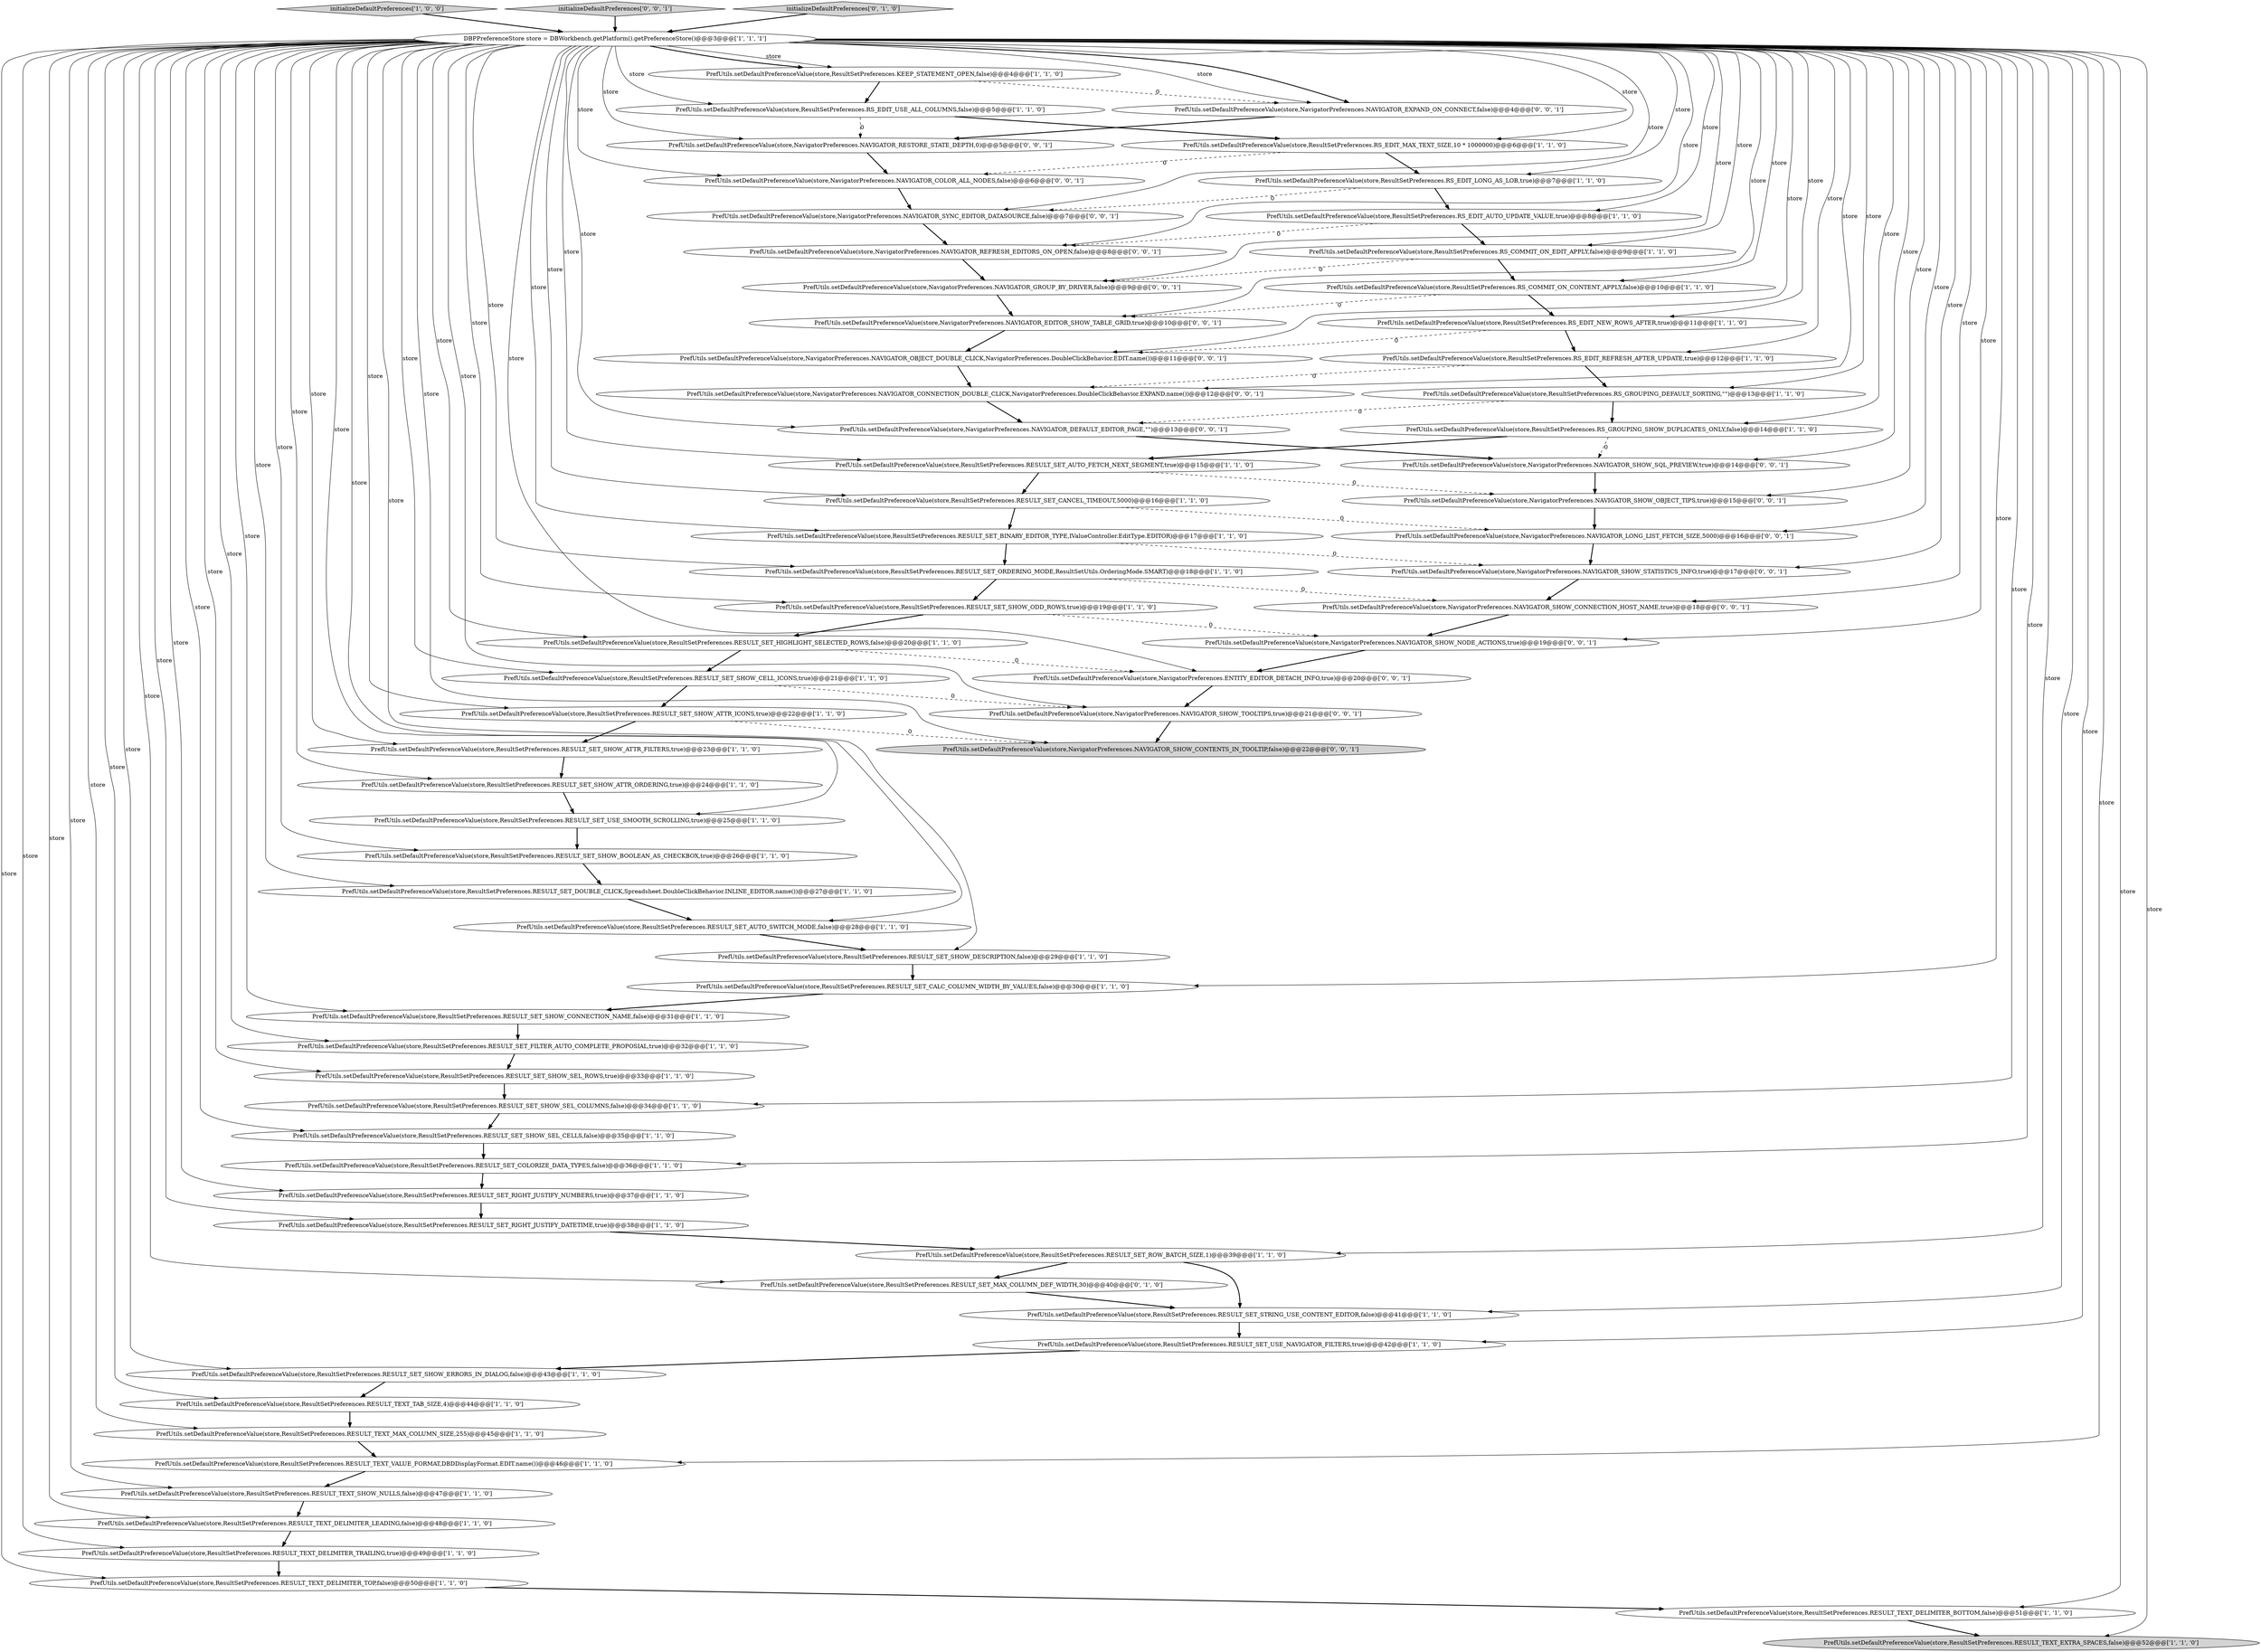 digraph {
26 [style = filled, label = "PrefUtils.setDefaultPreferenceValue(store,ResultSetPreferences.RS_EDIT_NEW_ROWS_AFTER,true)@@@11@@@['1', '1', '0']", fillcolor = white, shape = ellipse image = "AAA0AAABBB1BBB"];
65 [style = filled, label = "PrefUtils.setDefaultPreferenceValue(store,NavigatorPreferences.NAVIGATOR_RESTORE_STATE_DEPTH,0)@@@5@@@['0', '0', '1']", fillcolor = white, shape = ellipse image = "AAA0AAABBB3BBB"];
32 [style = filled, label = "PrefUtils.setDefaultPreferenceValue(store,ResultSetPreferences.RESULT_SET_CALC_COLUMN_WIDTH_BY_VALUES,false)@@@30@@@['1', '1', '0']", fillcolor = white, shape = ellipse image = "AAA0AAABBB1BBB"];
35 [style = filled, label = "PrefUtils.setDefaultPreferenceValue(store,ResultSetPreferences.RESULT_SET_CANCEL_TIMEOUT,5000)@@@16@@@['1', '1', '0']", fillcolor = white, shape = ellipse image = "AAA0AAABBB1BBB"];
60 [style = filled, label = "PrefUtils.setDefaultPreferenceValue(store,NavigatorPreferences.NAVIGATOR_DEFAULT_EDITOR_PAGE,\"\")@@@13@@@['0', '0', '1']", fillcolor = white, shape = ellipse image = "AAA0AAABBB3BBB"];
33 [style = filled, label = "PrefUtils.setDefaultPreferenceValue(store,ResultSetPreferences.RESULT_TEXT_DELIMITER_TOP,false)@@@50@@@['1', '1', '0']", fillcolor = white, shape = ellipse image = "AAA0AAABBB1BBB"];
0 [style = filled, label = "PrefUtils.setDefaultPreferenceValue(store,ResultSetPreferences.RESULT_TEXT_VALUE_FORMAT,DBDDisplayFormat.EDIT.name())@@@46@@@['1', '1', '0']", fillcolor = white, shape = ellipse image = "AAA0AAABBB1BBB"];
3 [style = filled, label = "PrefUtils.setDefaultPreferenceValue(store,ResultSetPreferences.RS_COMMIT_ON_CONTENT_APPLY,false)@@@10@@@['1', '1', '0']", fillcolor = white, shape = ellipse image = "AAA0AAABBB1BBB"];
11 [style = filled, label = "PrefUtils.setDefaultPreferenceValue(store,ResultSetPreferences.RESULT_SET_COLORIZE_DATA_TYPES,false)@@@36@@@['1', '1', '0']", fillcolor = white, shape = ellipse image = "AAA0AAABBB1BBB"];
24 [style = filled, label = "PrefUtils.setDefaultPreferenceValue(store,ResultSetPreferences.RS_EDIT_USE_ALL_COLUMNS,false)@@@5@@@['1', '1', '0']", fillcolor = white, shape = ellipse image = "AAA0AAABBB1BBB"];
12 [style = filled, label = "PrefUtils.setDefaultPreferenceValue(store,ResultSetPreferences.RS_COMMIT_ON_EDIT_APPLY,false)@@@9@@@['1', '1', '0']", fillcolor = white, shape = ellipse image = "AAA0AAABBB1BBB"];
15 [style = filled, label = "PrefUtils.setDefaultPreferenceValue(store,ResultSetPreferences.RESULT_SET_USE_NAVIGATOR_FILTERS,true)@@@42@@@['1', '1', '0']", fillcolor = white, shape = ellipse image = "AAA0AAABBB1BBB"];
19 [style = filled, label = "PrefUtils.setDefaultPreferenceValue(store,ResultSetPreferences.RESULT_TEXT_SHOW_NULLS,false)@@@47@@@['1', '1', '0']", fillcolor = white, shape = ellipse image = "AAA0AAABBB1BBB"];
31 [style = filled, label = "PrefUtils.setDefaultPreferenceValue(store,ResultSetPreferences.RS_EDIT_MAX_TEXT_SIZE,10 * 1000000)@@@6@@@['1', '1', '0']", fillcolor = white, shape = ellipse image = "AAA0AAABBB1BBB"];
43 [style = filled, label = "PrefUtils.setDefaultPreferenceValue(store,ResultSetPreferences.RESULT_SET_FILTER_AUTO_COMPLETE_PROPOSIAL,true)@@@32@@@['1', '1', '0']", fillcolor = white, shape = ellipse image = "AAA0AAABBB1BBB"];
45 [style = filled, label = "PrefUtils.setDefaultPreferenceValue(store,ResultSetPreferences.RESULT_SET_SHOW_DESCRIPTION,false)@@@29@@@['1', '1', '0']", fillcolor = white, shape = ellipse image = "AAA0AAABBB1BBB"];
62 [style = filled, label = "PrefUtils.setDefaultPreferenceValue(store,NavigatorPreferences.NAVIGATOR_EDITOR_SHOW_TABLE_GRID,true)@@@10@@@['0', '0', '1']", fillcolor = white, shape = ellipse image = "AAA0AAABBB3BBB"];
10 [style = filled, label = "PrefUtils.setDefaultPreferenceValue(store,ResultSetPreferences.RESULT_SET_USE_SMOOTH_SCROLLING,true)@@@25@@@['1', '1', '0']", fillcolor = white, shape = ellipse image = "AAA0AAABBB1BBB"];
44 [style = filled, label = "PrefUtils.setDefaultPreferenceValue(store,ResultSetPreferences.RESULT_SET_SHOW_ATTR_FILTERS,true)@@@23@@@['1', '1', '0']", fillcolor = white, shape = ellipse image = "AAA0AAABBB1BBB"];
21 [style = filled, label = "initializeDefaultPreferences['1', '0', '0']", fillcolor = lightgray, shape = diamond image = "AAA0AAABBB1BBB"];
2 [style = filled, label = "PrefUtils.setDefaultPreferenceValue(store,ResultSetPreferences.KEEP_STATEMENT_OPEN,false)@@@4@@@['1', '1', '0']", fillcolor = white, shape = ellipse image = "AAA0AAABBB1BBB"];
56 [style = filled, label = "initializeDefaultPreferences['0', '0', '1']", fillcolor = lightgray, shape = diamond image = "AAA0AAABBB3BBB"];
57 [style = filled, label = "PrefUtils.setDefaultPreferenceValue(store,NavigatorPreferences.NAVIGATOR_SHOW_CONNECTION_HOST_NAME,true)@@@18@@@['0', '0', '1']", fillcolor = white, shape = ellipse image = "AAA0AAABBB3BBB"];
70 [style = filled, label = "PrefUtils.setDefaultPreferenceValue(store,NavigatorPreferences.NAVIGATOR_CONNECTION_DOUBLE_CLICK,NavigatorPreferences.DoubleClickBehavior.EXPAND.name())@@@12@@@['0', '0', '1']", fillcolor = white, shape = ellipse image = "AAA0AAABBB3BBB"];
28 [style = filled, label = "PrefUtils.setDefaultPreferenceValue(store,ResultSetPreferences.RS_EDIT_LONG_AS_LOB,true)@@@7@@@['1', '1', '0']", fillcolor = white, shape = ellipse image = "AAA0AAABBB1BBB"];
30 [style = filled, label = "PrefUtils.setDefaultPreferenceValue(store,ResultSetPreferences.RESULT_SET_SHOW_ATTR_ICONS,true)@@@22@@@['1', '1', '0']", fillcolor = white, shape = ellipse image = "AAA0AAABBB1BBB"];
9 [style = filled, label = "PrefUtils.setDefaultPreferenceValue(store,ResultSetPreferences.RESULT_SET_SHOW_CELL_ICONS,true)@@@21@@@['1', '1', '0']", fillcolor = white, shape = ellipse image = "AAA0AAABBB1BBB"];
42 [style = filled, label = "PrefUtils.setDefaultPreferenceValue(store,ResultSetPreferences.RESULT_SET_SHOW_SEL_COLUMNS,false)@@@34@@@['1', '1', '0']", fillcolor = white, shape = ellipse image = "AAA0AAABBB1BBB"];
13 [style = filled, label = "PrefUtils.setDefaultPreferenceValue(store,ResultSetPreferences.RESULT_SET_SHOW_CONNECTION_NAME,false)@@@31@@@['1', '1', '0']", fillcolor = white, shape = ellipse image = "AAA0AAABBB1BBB"];
49 [style = filled, label = "PrefUtils.setDefaultPreferenceValue(store,ResultSetPreferences.RESULT_SET_SHOW_ATTR_ORDERING,true)@@@24@@@['1', '1', '0']", fillcolor = white, shape = ellipse image = "AAA0AAABBB1BBB"];
16 [style = filled, label = "PrefUtils.setDefaultPreferenceValue(store,ResultSetPreferences.RESULT_SET_STRING_USE_CONTENT_EDITOR,false)@@@41@@@['1', '1', '0']", fillcolor = white, shape = ellipse image = "AAA0AAABBB1BBB"];
67 [style = filled, label = "PrefUtils.setDefaultPreferenceValue(store,NavigatorPreferences.NAVIGATOR_SHOW_NODE_ACTIONS,true)@@@19@@@['0', '0', '1']", fillcolor = white, shape = ellipse image = "AAA0AAABBB3BBB"];
22 [style = filled, label = "PrefUtils.setDefaultPreferenceValue(store,ResultSetPreferences.RESULT_SET_SHOW_ODD_ROWS,true)@@@19@@@['1', '1', '0']", fillcolor = white, shape = ellipse image = "AAA0AAABBB1BBB"];
17 [style = filled, label = "PrefUtils.setDefaultPreferenceValue(store,ResultSetPreferences.RESULT_SET_AUTO_SWITCH_MODE,false)@@@28@@@['1', '1', '0']", fillcolor = white, shape = ellipse image = "AAA0AAABBB1BBB"];
53 [style = filled, label = "PrefUtils.setDefaultPreferenceValue(store,NavigatorPreferences.NAVIGATOR_GROUP_BY_DRIVER,false)@@@9@@@['0', '0', '1']", fillcolor = white, shape = ellipse image = "AAA0AAABBB3BBB"];
39 [style = filled, label = "PrefUtils.setDefaultPreferenceValue(store,ResultSetPreferences.RESULT_SET_BINARY_EDITOR_TYPE,IValueController.EditType.EDITOR)@@@17@@@['1', '1', '0']", fillcolor = white, shape = ellipse image = "AAA0AAABBB1BBB"];
20 [style = filled, label = "PrefUtils.setDefaultPreferenceValue(store,ResultSetPreferences.RESULT_TEXT_DELIMITER_BOTTOM,false)@@@51@@@['1', '1', '0']", fillcolor = white, shape = ellipse image = "AAA0AAABBB1BBB"];
40 [style = filled, label = "PrefUtils.setDefaultPreferenceValue(store,ResultSetPreferences.RS_EDIT_REFRESH_AFTER_UPDATE,true)@@@12@@@['1', '1', '0']", fillcolor = white, shape = ellipse image = "AAA0AAABBB1BBB"];
61 [style = filled, label = "PrefUtils.setDefaultPreferenceValue(store,NavigatorPreferences.NAVIGATOR_SHOW_SQL_PREVIEW,true)@@@14@@@['0', '0', '1']", fillcolor = white, shape = ellipse image = "AAA0AAABBB3BBB"];
50 [style = filled, label = "PrefUtils.setDefaultPreferenceValue(store,ResultSetPreferences.RESULT_SET_MAX_COLUMN_DEF_WIDTH,30)@@@40@@@['0', '1', '0']", fillcolor = white, shape = ellipse image = "AAA1AAABBB2BBB"];
46 [style = filled, label = "DBPPreferenceStore store = DBWorkbench.getPlatform().getPreferenceStore()@@@3@@@['1', '1', '1']", fillcolor = white, shape = ellipse image = "AAA0AAABBB1BBB"];
27 [style = filled, label = "PrefUtils.setDefaultPreferenceValue(store,ResultSetPreferences.RESULT_TEXT_MAX_COLUMN_SIZE,255)@@@45@@@['1', '1', '0']", fillcolor = white, shape = ellipse image = "AAA0AAABBB1BBB"];
29 [style = filled, label = "PrefUtils.setDefaultPreferenceValue(store,ResultSetPreferences.RESULT_SET_SHOW_BOOLEAN_AS_CHECKBOX,true)@@@26@@@['1', '1', '0']", fillcolor = white, shape = ellipse image = "AAA0AAABBB1BBB"];
51 [style = filled, label = "initializeDefaultPreferences['0', '1', '0']", fillcolor = lightgray, shape = diamond image = "AAA0AAABBB2BBB"];
1 [style = filled, label = "PrefUtils.setDefaultPreferenceValue(store,ResultSetPreferences.RESULT_TEXT_DELIMITER_LEADING,false)@@@48@@@['1', '1', '0']", fillcolor = white, shape = ellipse image = "AAA0AAABBB1BBB"];
7 [style = filled, label = "PrefUtils.setDefaultPreferenceValue(store,ResultSetPreferences.RS_GROUPING_DEFAULT_SORTING,\"\")@@@13@@@['1', '1', '0']", fillcolor = white, shape = ellipse image = "AAA0AAABBB1BBB"];
36 [style = filled, label = "PrefUtils.setDefaultPreferenceValue(store,ResultSetPreferences.RESULT_TEXT_EXTRA_SPACES,false)@@@52@@@['1', '1', '0']", fillcolor = lightgray, shape = ellipse image = "AAA0AAABBB1BBB"];
66 [style = filled, label = "PrefUtils.setDefaultPreferenceValue(store,NavigatorPreferences.ENTITY_EDITOR_DETACH_INFO,true)@@@20@@@['0', '0', '1']", fillcolor = white, shape = ellipse image = "AAA0AAABBB3BBB"];
58 [style = filled, label = "PrefUtils.setDefaultPreferenceValue(store,NavigatorPreferences.NAVIGATOR_SHOW_STATISTICS_INFO,true)@@@17@@@['0', '0', '1']", fillcolor = white, shape = ellipse image = "AAA0AAABBB3BBB"];
55 [style = filled, label = "PrefUtils.setDefaultPreferenceValue(store,NavigatorPreferences.NAVIGATOR_SHOW_TOOLTIPS,true)@@@21@@@['0', '0', '1']", fillcolor = white, shape = ellipse image = "AAA0AAABBB3BBB"];
5 [style = filled, label = "PrefUtils.setDefaultPreferenceValue(store,ResultSetPreferences.RESULT_SET_AUTO_FETCH_NEXT_SEGMENT,true)@@@15@@@['1', '1', '0']", fillcolor = white, shape = ellipse image = "AAA0AAABBB1BBB"];
23 [style = filled, label = "PrefUtils.setDefaultPreferenceValue(store,ResultSetPreferences.RESULT_SET_SHOW_SEL_CELLS,false)@@@35@@@['1', '1', '0']", fillcolor = white, shape = ellipse image = "AAA0AAABBB1BBB"];
25 [style = filled, label = "PrefUtils.setDefaultPreferenceValue(store,ResultSetPreferences.RESULT_SET_ROW_BATCH_SIZE,1)@@@39@@@['1', '1', '0']", fillcolor = white, shape = ellipse image = "AAA0AAABBB1BBB"];
14 [style = filled, label = "PrefUtils.setDefaultPreferenceValue(store,ResultSetPreferences.RS_GROUPING_SHOW_DUPLICATES_ONLY,false)@@@14@@@['1', '1', '0']", fillcolor = white, shape = ellipse image = "AAA0AAABBB1BBB"];
54 [style = filled, label = "PrefUtils.setDefaultPreferenceValue(store,NavigatorPreferences.NAVIGATOR_SHOW_OBJECT_TIPS,true)@@@15@@@['0', '0', '1']", fillcolor = white, shape = ellipse image = "AAA0AAABBB3BBB"];
48 [style = filled, label = "PrefUtils.setDefaultPreferenceValue(store,ResultSetPreferences.RESULT_SET_SHOW_ERRORS_IN_DIALOG,false)@@@43@@@['1', '1', '0']", fillcolor = white, shape = ellipse image = "AAA0AAABBB1BBB"];
64 [style = filled, label = "PrefUtils.setDefaultPreferenceValue(store,NavigatorPreferences.NAVIGATOR_EXPAND_ON_CONNECT,false)@@@4@@@['0', '0', '1']", fillcolor = white, shape = ellipse image = "AAA0AAABBB3BBB"];
68 [style = filled, label = "PrefUtils.setDefaultPreferenceValue(store,NavigatorPreferences.NAVIGATOR_OBJECT_DOUBLE_CLICK,NavigatorPreferences.DoubleClickBehavior.EDIT.name())@@@11@@@['0', '0', '1']", fillcolor = white, shape = ellipse image = "AAA0AAABBB3BBB"];
47 [style = filled, label = "PrefUtils.setDefaultPreferenceValue(store,ResultSetPreferences.RESULT_SET_RIGHT_JUSTIFY_DATETIME,true)@@@38@@@['1', '1', '0']", fillcolor = white, shape = ellipse image = "AAA0AAABBB1BBB"];
4 [style = filled, label = "PrefUtils.setDefaultPreferenceValue(store,ResultSetPreferences.RESULT_SET_DOUBLE_CLICK,Spreadsheet.DoubleClickBehavior.INLINE_EDITOR.name())@@@27@@@['1', '1', '0']", fillcolor = white, shape = ellipse image = "AAA0AAABBB1BBB"];
34 [style = filled, label = "PrefUtils.setDefaultPreferenceValue(store,ResultSetPreferences.RS_EDIT_AUTO_UPDATE_VALUE,true)@@@8@@@['1', '1', '0']", fillcolor = white, shape = ellipse image = "AAA0AAABBB1BBB"];
37 [style = filled, label = "PrefUtils.setDefaultPreferenceValue(store,ResultSetPreferences.RESULT_TEXT_DELIMITER_TRAILING,true)@@@49@@@['1', '1', '0']", fillcolor = white, shape = ellipse image = "AAA0AAABBB1BBB"];
71 [style = filled, label = "PrefUtils.setDefaultPreferenceValue(store,NavigatorPreferences.NAVIGATOR_SHOW_CONTENTS_IN_TOOLTIP,false)@@@22@@@['0', '0', '1']", fillcolor = lightgray, shape = ellipse image = "AAA0AAABBB3BBB"];
6 [style = filled, label = "PrefUtils.setDefaultPreferenceValue(store,ResultSetPreferences.RESULT_SET_HIGHLIGHT_SELECTED_ROWS,false)@@@20@@@['1', '1', '0']", fillcolor = white, shape = ellipse image = "AAA0AAABBB1BBB"];
59 [style = filled, label = "PrefUtils.setDefaultPreferenceValue(store,NavigatorPreferences.NAVIGATOR_COLOR_ALL_NODES,false)@@@6@@@['0', '0', '1']", fillcolor = white, shape = ellipse image = "AAA0AAABBB3BBB"];
41 [style = filled, label = "PrefUtils.setDefaultPreferenceValue(store,ResultSetPreferences.RESULT_SET_ORDERING_MODE,ResultSetUtils.OrderingMode.SMART)@@@18@@@['1', '1', '0']", fillcolor = white, shape = ellipse image = "AAA0AAABBB1BBB"];
8 [style = filled, label = "PrefUtils.setDefaultPreferenceValue(store,ResultSetPreferences.RESULT_TEXT_TAB_SIZE,4)@@@44@@@['1', '1', '0']", fillcolor = white, shape = ellipse image = "AAA0AAABBB1BBB"];
52 [style = filled, label = "PrefUtils.setDefaultPreferenceValue(store,NavigatorPreferences.NAVIGATOR_LONG_LIST_FETCH_SIZE,5000)@@@16@@@['0', '0', '1']", fillcolor = white, shape = ellipse image = "AAA0AAABBB3BBB"];
69 [style = filled, label = "PrefUtils.setDefaultPreferenceValue(store,NavigatorPreferences.NAVIGATOR_SYNC_EDITOR_DATASOURCE,false)@@@7@@@['0', '0', '1']", fillcolor = white, shape = ellipse image = "AAA0AAABBB3BBB"];
63 [style = filled, label = "PrefUtils.setDefaultPreferenceValue(store,NavigatorPreferences.NAVIGATOR_REFRESH_EDITORS_ON_OPEN,false)@@@8@@@['0', '0', '1']", fillcolor = white, shape = ellipse image = "AAA0AAABBB3BBB"];
18 [style = filled, label = "PrefUtils.setDefaultPreferenceValue(store,ResultSetPreferences.RESULT_SET_RIGHT_JUSTIFY_NUMBERS,true)@@@37@@@['1', '1', '0']", fillcolor = white, shape = ellipse image = "AAA0AAABBB1BBB"];
38 [style = filled, label = "PrefUtils.setDefaultPreferenceValue(store,ResultSetPreferences.RESULT_SET_SHOW_SEL_ROWS,true)@@@33@@@['1', '1', '0']", fillcolor = white, shape = ellipse image = "AAA0AAABBB1BBB"];
69->63 [style = bold, label=""];
46->41 [style = solid, label="store"];
46->43 [style = solid, label="store"];
60->61 [style = bold, label=""];
39->58 [style = dashed, label="0"];
46->20 [style = solid, label="store"];
46->6 [style = solid, label="store"];
46->10 [style = solid, label="store"];
46->53 [style = solid, label="store"];
46->2 [style = solid, label="store"];
48->8 [style = bold, label=""];
58->57 [style = bold, label=""];
46->33 [style = solid, label="store"];
46->70 [style = solid, label="store"];
46->68 [style = solid, label="store"];
35->52 [style = dashed, label="0"];
46->30 [style = solid, label="store"];
46->45 [style = solid, label="store"];
37->33 [style = bold, label=""];
45->32 [style = bold, label=""];
46->19 [style = solid, label="store"];
41->57 [style = dashed, label="0"];
9->30 [style = bold, label=""];
21->46 [style = bold, label=""];
46->58 [style = solid, label="store"];
1->37 [style = bold, label=""];
46->17 [style = solid, label="store"];
55->71 [style = bold, label=""];
39->41 [style = bold, label=""];
46->42 [style = solid, label="store"];
46->55 [style = solid, label="store"];
40->70 [style = dashed, label="0"];
25->16 [style = bold, label=""];
59->69 [style = bold, label=""];
28->34 [style = bold, label=""];
24->65 [style = dashed, label="0"];
5->54 [style = dashed, label="0"];
26->40 [style = bold, label=""];
44->49 [style = bold, label=""];
46->64 [style = solid, label="store"];
38->42 [style = bold, label=""];
46->69 [style = solid, label="store"];
64->65 [style = bold, label=""];
50->16 [style = bold, label=""];
46->26 [style = solid, label="store"];
46->23 [style = solid, label="store"];
46->37 [style = solid, label="store"];
51->46 [style = bold, label=""];
28->69 [style = dashed, label="0"];
46->2 [style = bold, label=""];
46->31 [style = solid, label="store"];
18->47 [style = bold, label=""];
46->39 [style = solid, label="store"];
14->5 [style = bold, label=""];
12->53 [style = dashed, label="0"];
68->70 [style = bold, label=""];
3->62 [style = dashed, label="0"];
46->38 [style = solid, label="store"];
52->58 [style = bold, label=""];
53->62 [style = bold, label=""];
0->19 [style = bold, label=""];
4->17 [style = bold, label=""];
11->18 [style = bold, label=""];
33->20 [style = bold, label=""];
7->60 [style = dashed, label="0"];
46->59 [style = solid, label="store"];
13->43 [style = bold, label=""];
8->27 [style = bold, label=""];
7->14 [style = bold, label=""];
63->53 [style = bold, label=""];
56->46 [style = bold, label=""];
40->7 [style = bold, label=""];
46->0 [style = solid, label="store"];
41->22 [style = bold, label=""];
2->24 [style = bold, label=""];
46->66 [style = solid, label="store"];
20->36 [style = bold, label=""];
31->28 [style = bold, label=""];
46->40 [style = solid, label="store"];
46->3 [style = solid, label="store"];
46->16 [style = solid, label="store"];
46->48 [style = solid, label="store"];
46->61 [style = solid, label="store"];
46->24 [style = solid, label="store"];
42->23 [style = bold, label=""];
22->6 [style = bold, label=""];
46->32 [style = solid, label="store"];
46->34 [style = solid, label="store"];
46->27 [style = solid, label="store"];
57->67 [style = bold, label=""];
46->71 [style = solid, label="store"];
5->35 [style = bold, label=""];
54->52 [style = bold, label=""];
6->66 [style = dashed, label="0"];
46->65 [style = solid, label="store"];
46->18 [style = solid, label="store"];
15->48 [style = bold, label=""];
46->15 [style = solid, label="store"];
46->22 [style = solid, label="store"];
24->31 [style = bold, label=""];
12->3 [style = bold, label=""];
46->12 [style = solid, label="store"];
65->59 [style = bold, label=""];
46->62 [style = solid, label="store"];
46->36 [style = solid, label="store"];
46->57 [style = solid, label="store"];
46->5 [style = solid, label="store"];
66->55 [style = bold, label=""];
14->61 [style = dashed, label="0"];
46->54 [style = solid, label="store"];
30->71 [style = dashed, label="0"];
67->66 [style = bold, label=""];
25->50 [style = bold, label=""];
46->9 [style = solid, label="store"];
32->13 [style = bold, label=""];
17->45 [style = bold, label=""];
46->67 [style = solid, label="store"];
19->1 [style = bold, label=""];
3->26 [style = bold, label=""];
46->52 [style = solid, label="store"];
46->13 [style = solid, label="store"];
27->0 [style = bold, label=""];
16->15 [style = bold, label=""];
46->44 [style = solid, label="store"];
29->4 [style = bold, label=""];
2->64 [style = dashed, label="0"];
31->59 [style = dashed, label="0"];
23->11 [style = bold, label=""];
46->4 [style = solid, label="store"];
46->64 [style = bold, label=""];
46->28 [style = solid, label="store"];
10->29 [style = bold, label=""];
35->39 [style = bold, label=""];
22->67 [style = dashed, label="0"];
46->29 [style = solid, label="store"];
6->9 [style = bold, label=""];
70->60 [style = bold, label=""];
46->35 [style = solid, label="store"];
46->63 [style = solid, label="store"];
46->7 [style = solid, label="store"];
34->63 [style = dashed, label="0"];
46->60 [style = solid, label="store"];
34->12 [style = bold, label=""];
61->54 [style = bold, label=""];
49->10 [style = bold, label=""];
46->50 [style = solid, label="store"];
46->49 [style = solid, label="store"];
46->11 [style = solid, label="store"];
46->25 [style = solid, label="store"];
46->47 [style = solid, label="store"];
46->1 [style = solid, label="store"];
30->44 [style = bold, label=""];
9->55 [style = dashed, label="0"];
46->14 [style = solid, label="store"];
43->38 [style = bold, label=""];
46->8 [style = solid, label="store"];
47->25 [style = bold, label=""];
26->68 [style = dashed, label="0"];
62->68 [style = bold, label=""];
}
